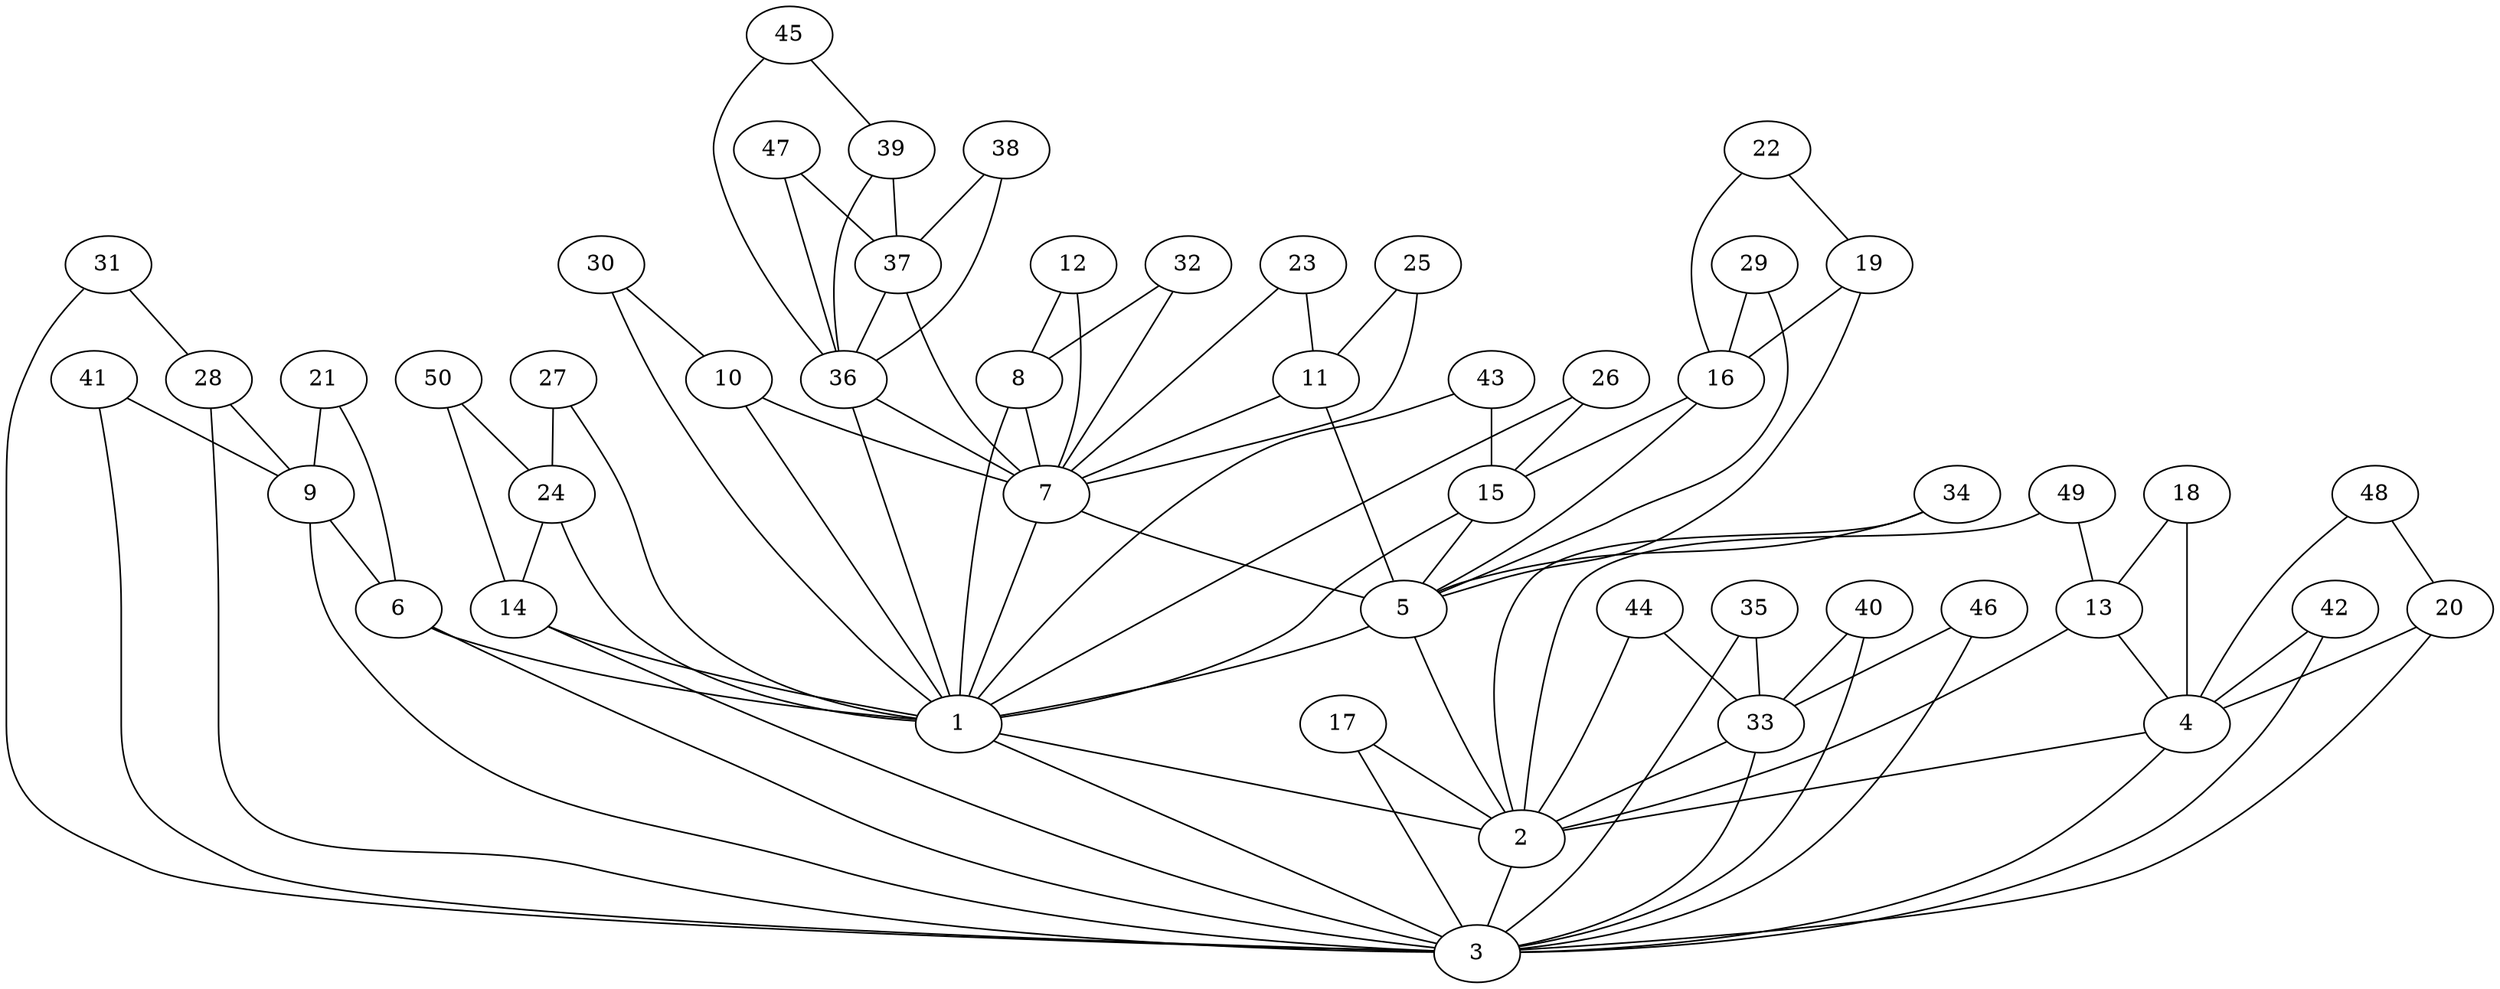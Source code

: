 graph G_1 {
    1;
    2;
    3;
    4;
    5;
    6;
    7;
    8;
    9;
    10;
    11;
    12;
    13;
    14;
    15;
    16;
    17;
    18;
    19;
    20;
    21;
    22;
    23;
    24;
    25;
    26;
    27;
    28;
    29;
    30;
    31;
    32;
    33;
    34;
    35;
    36;
    37;
    38;
    39;
    40;
    41;
    42;
    43;
    44;
    45;
    46;
    47;
    48;
    49;
    50;
    1 -- 2;
    2 -- 3;
    1 -- 3;
    4 -- 2;
    4 -- 3;
    5 -- 1;
    5 -- 2;
    6 -- 1;
    6 -- 3;
    7 -- 5;
    7 -- 1;
    8 -- 7;
    8 -- 1;
    9 -- 6;
    9 -- 3;
    10 -- 7;
    10 -- 1;
    11 -- 7;
    11 -- 5;
    12 -- 8;
    12 -- 7;
    13 -- 4;
    13 -- 2;
    14 -- 1;
    14 -- 3;
    15 -- 5;
    15 -- 1;
    16 -- 15;
    16 -- 5;
    17 -- 2;
    17 -- 3;
    18 -- 13;
    18 -- 4;
    19 -- 16;
    19 -- 5;
    20 -- 4;
    20 -- 3;
    21 -- 9;
    21 -- 6;
    22 -- 19;
    22 -- 16;
    23 -- 11;
    23 -- 7;
    24 -- 14;
    24 -- 1;
    25 -- 11;
    25 -- 7;
    26 -- 15;
    26 -- 1;
    27 -- 24;
    27 -- 1;
    28 -- 9;
    28 -- 3;
    29 -- 16;
    29 -- 5;
    30 -- 10;
    30 -- 1;
    31 -- 28;
    31 -- 3;
    32 -- 8;
    32 -- 7;
    33 -- 2;
    33 -- 3;
    34 -- 5;
    34 -- 2;
    35 -- 33;
    35 -- 3;
    36 -- 7;
    36 -- 1;
    37 -- 36;
    37 -- 7;
    38 -- 37;
    38 -- 36;
    39 -- 37;
    39 -- 36;
    40 -- 33;
    40 -- 3;
    41 -- 9;
    41 -- 3;
    42 -- 4;
    42 -- 3;
    43 -- 15;
    43 -- 1;
    44 -- 33;
    44 -- 2;
    45 -- 39;
    45 -- 36;
    46 -- 33;
    46 -- 3;
    47 -- 37;
    47 -- 36;
    48 -- 20;
    48 -- 4;
    49 -- 13;
    49 -- 2;
    50 -- 24;
    50 -- 14;
}